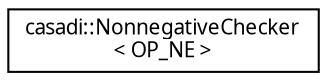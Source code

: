 digraph "Graphical Class Hierarchy"
{
  edge [fontname="FreeSans.ttf",fontsize="10",labelfontname="FreeSans.ttf",labelfontsize="10"];
  node [fontname="FreeSans.ttf",fontsize="10",shape=record];
  rankdir="LR";
  Node1 [label="casadi::NonnegativeChecker\l\< OP_NE \>",height=0.2,width=0.4,color="black", fillcolor="white", style="filled",URL="$d4/dc7/structcasadi_1_1NonnegativeChecker_3_01OP__NE_01_4.html"];
}
